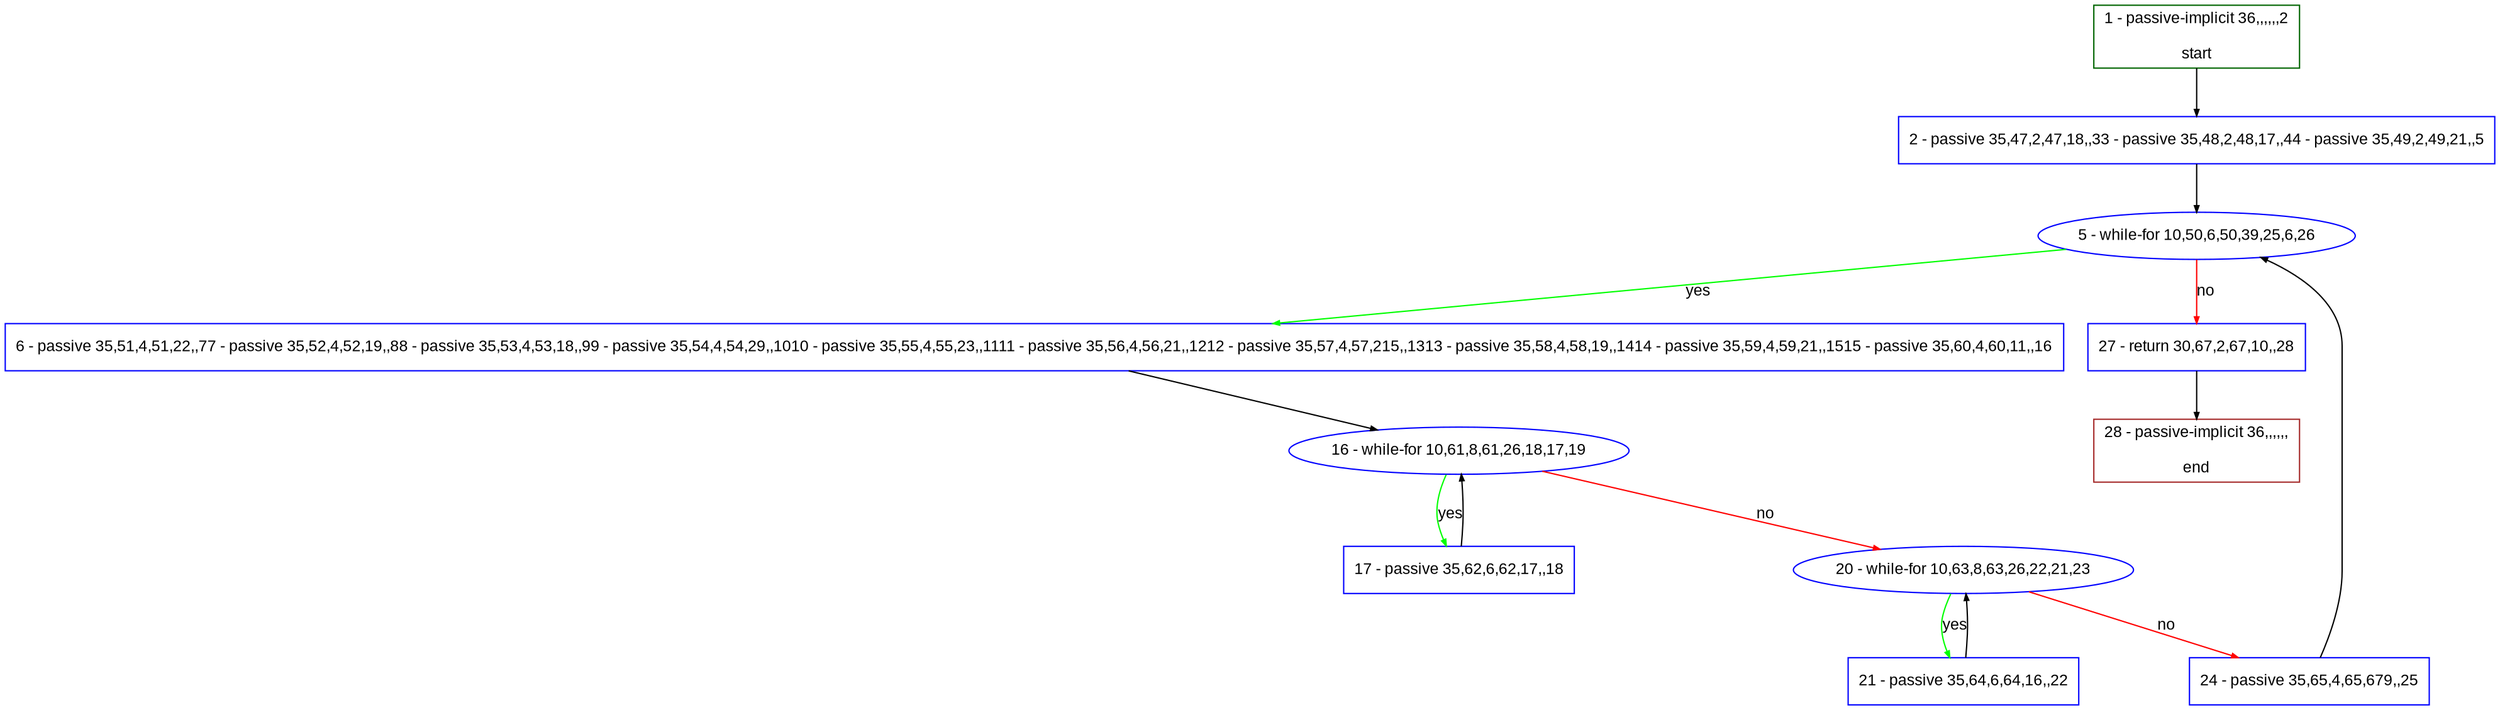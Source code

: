 digraph "" {
  graph [pack="true", label="", fontsize="12", packmode="clust", fontname="Arial", fillcolor="#FFFFCC", bgcolor="white", style="rounded,filled", compound="true"];
  node [node_initialized="no", label="", color="grey", fontsize="12", fillcolor="white", fontname="Arial", style="filled", shape="rectangle", compound="true", fixedsize="false"];
  edge [fontcolor="black", arrowhead="normal", arrowtail="none", arrowsize="0.5", ltail="", label="", color="black", fontsize="12", lhead="", fontname="Arial", dir="forward", compound="true"];
  __N1 [label="2 - passive 35,47,2,47,18,,33 - passive 35,48,2,48,17,,44 - passive 35,49,2,49,21,,5", color="#0000ff", fillcolor="#ffffff", style="filled", shape="box"];
  __N2 [label="1 - passive-implicit 36,,,,,,2\n\nstart", color="#006400", fillcolor="#ffffff", style="filled", shape="box"];
  __N3 [label="5 - while-for 10,50,6,50,39,25,6,26", color="#0000ff", fillcolor="#ffffff", style="filled", shape="oval"];
  __N4 [label="6 - passive 35,51,4,51,22,,77 - passive 35,52,4,52,19,,88 - passive 35,53,4,53,18,,99 - passive 35,54,4,54,29,,1010 - passive 35,55,4,55,23,,1111 - passive 35,56,4,56,21,,1212 - passive 35,57,4,57,215,,1313 - passive 35,58,4,58,19,,1414 - passive 35,59,4,59,21,,1515 - passive 35,60,4,60,11,,16", color="#0000ff", fillcolor="#ffffff", style="filled", shape="box"];
  __N5 [label="27 - return 30,67,2,67,10,,28", color="#0000ff", fillcolor="#ffffff", style="filled", shape="box"];
  __N6 [label="16 - while-for 10,61,8,61,26,18,17,19", color="#0000ff", fillcolor="#ffffff", style="filled", shape="oval"];
  __N7 [label="17 - passive 35,62,6,62,17,,18", color="#0000ff", fillcolor="#ffffff", style="filled", shape="box"];
  __N8 [label="20 - while-for 10,63,8,63,26,22,21,23", color="#0000ff", fillcolor="#ffffff", style="filled", shape="oval"];
  __N9 [label="21 - passive 35,64,6,64,16,,22", color="#0000ff", fillcolor="#ffffff", style="filled", shape="box"];
  __N10 [label="24 - passive 35,65,4,65,679,,25", color="#0000ff", fillcolor="#ffffff", style="filled", shape="box"];
  __N11 [label="28 - passive-implicit 36,,,,,,\n\nend", color="#a52a2a", fillcolor="#ffffff", style="filled", shape="box"];
  __N2 -> __N1 [arrowhead="normal", arrowtail="none", color="#000000", label="", dir="forward"];
  __N1 -> __N3 [arrowhead="normal", arrowtail="none", color="#000000", label="", dir="forward"];
  __N3 -> __N4 [arrowhead="normal", arrowtail="none", color="#00ff00", label="yes", dir="forward"];
  __N3 -> __N5 [arrowhead="normal", arrowtail="none", color="#ff0000", label="no", dir="forward"];
  __N4 -> __N6 [arrowhead="normal", arrowtail="none", color="#000000", label="", dir="forward"];
  __N6 -> __N7 [arrowhead="normal", arrowtail="none", color="#00ff00", label="yes", dir="forward"];
  __N7 -> __N6 [arrowhead="normal", arrowtail="none", color="#000000", label="", dir="forward"];
  __N6 -> __N8 [arrowhead="normal", arrowtail="none", color="#ff0000", label="no", dir="forward"];
  __N8 -> __N9 [arrowhead="normal", arrowtail="none", color="#00ff00", label="yes", dir="forward"];
  __N9 -> __N8 [arrowhead="normal", arrowtail="none", color="#000000", label="", dir="forward"];
  __N8 -> __N10 [arrowhead="normal", arrowtail="none", color="#ff0000", label="no", dir="forward"];
  __N10 -> __N3 [arrowhead="normal", arrowtail="none", color="#000000", label="", dir="forward"];
  __N5 -> __N11 [arrowhead="normal", arrowtail="none", color="#000000", label="", dir="forward"];
}
